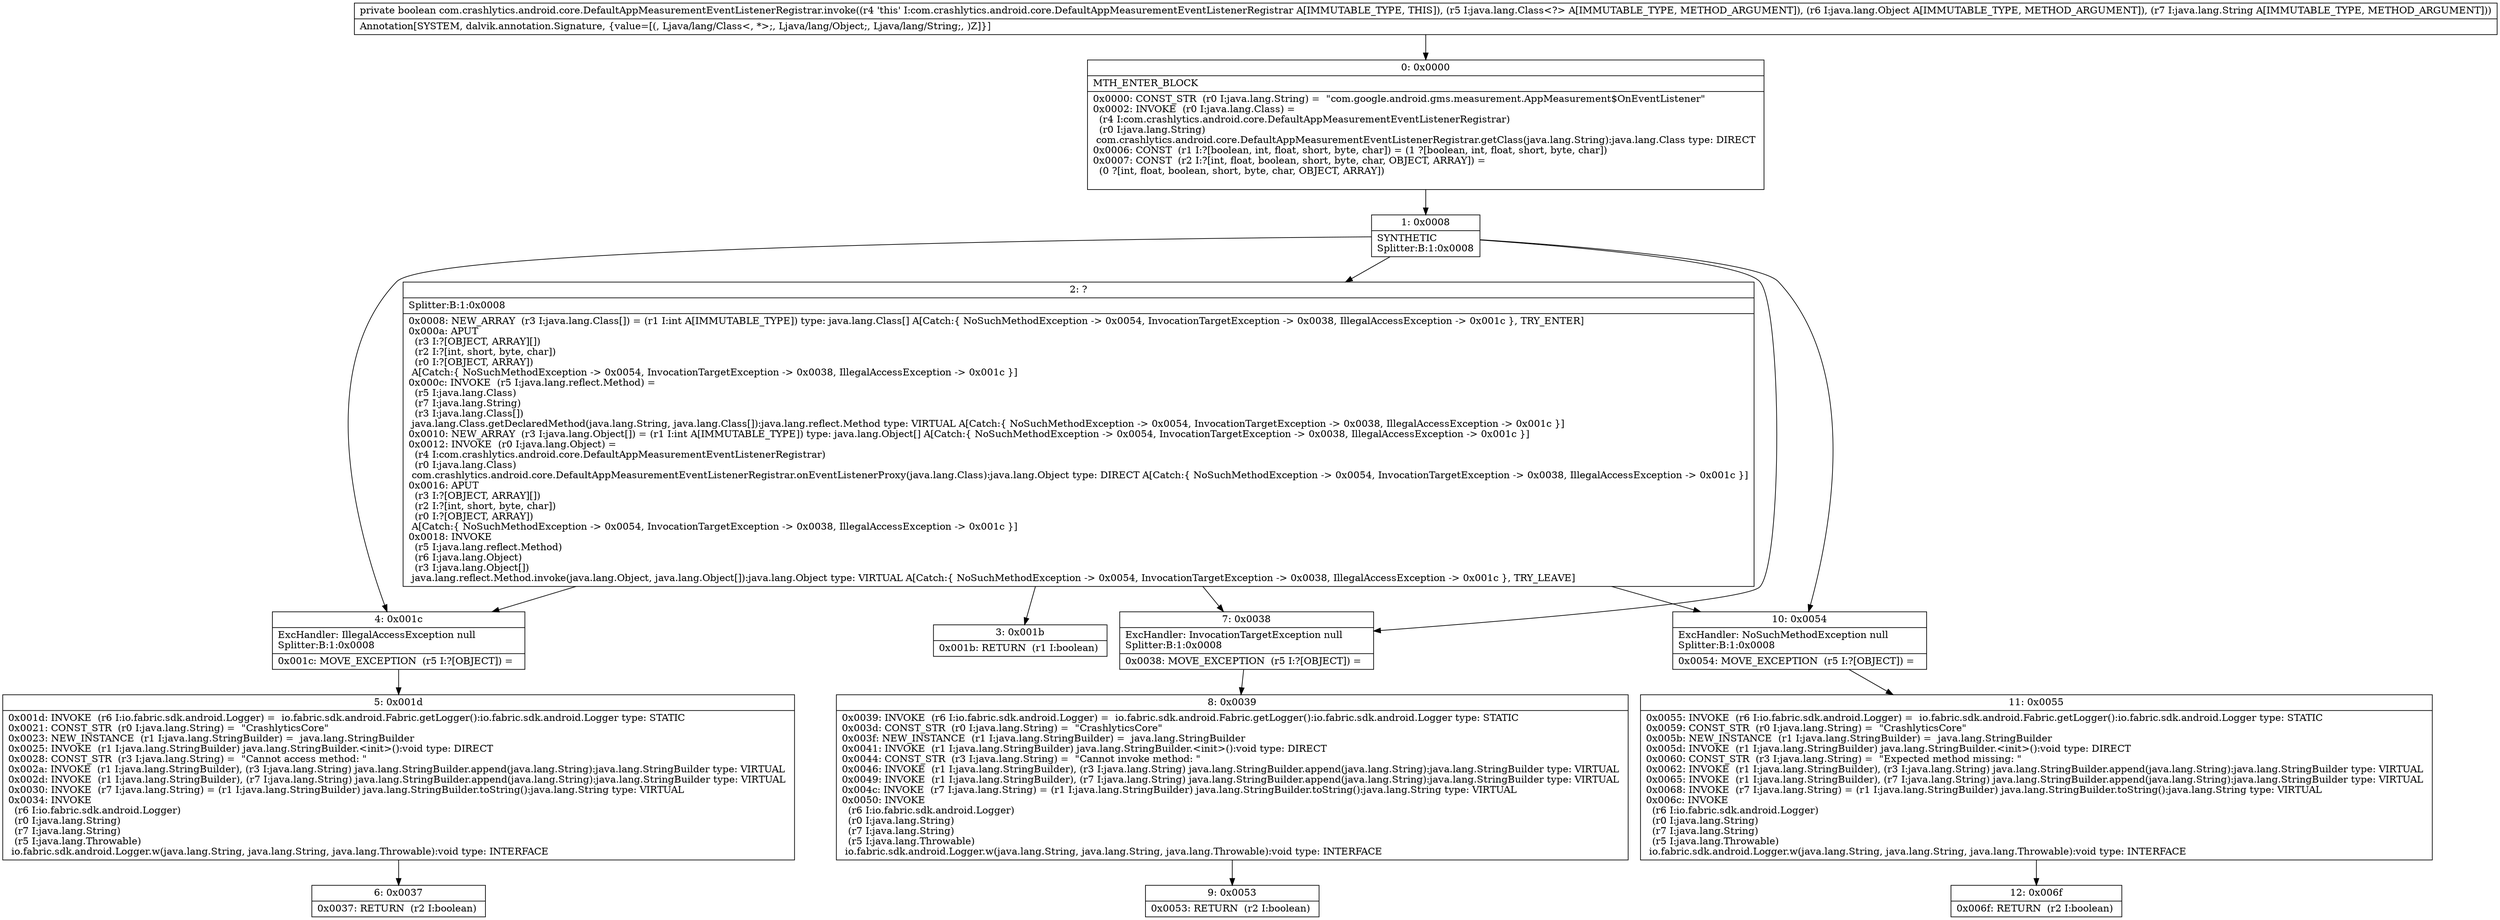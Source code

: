 digraph "CFG forcom.crashlytics.android.core.DefaultAppMeasurementEventListenerRegistrar.invoke(Ljava\/lang\/Class;Ljava\/lang\/Object;Ljava\/lang\/String;)Z" {
Node_0 [shape=record,label="{0\:\ 0x0000|MTH_ENTER_BLOCK\l|0x0000: CONST_STR  (r0 I:java.lang.String) =  \"com.google.android.gms.measurement.AppMeasurement$OnEventListener\" \l0x0002: INVOKE  (r0 I:java.lang.Class) = \l  (r4 I:com.crashlytics.android.core.DefaultAppMeasurementEventListenerRegistrar)\l  (r0 I:java.lang.String)\l com.crashlytics.android.core.DefaultAppMeasurementEventListenerRegistrar.getClass(java.lang.String):java.lang.Class type: DIRECT \l0x0006: CONST  (r1 I:?[boolean, int, float, short, byte, char]) = (1 ?[boolean, int, float, short, byte, char]) \l0x0007: CONST  (r2 I:?[int, float, boolean, short, byte, char, OBJECT, ARRAY]) = \l  (0 ?[int, float, boolean, short, byte, char, OBJECT, ARRAY])\l \l}"];
Node_1 [shape=record,label="{1\:\ 0x0008|SYNTHETIC\lSplitter:B:1:0x0008\l}"];
Node_2 [shape=record,label="{2\:\ ?|Splitter:B:1:0x0008\l|0x0008: NEW_ARRAY  (r3 I:java.lang.Class[]) = (r1 I:int A[IMMUTABLE_TYPE]) type: java.lang.Class[] A[Catch:\{ NoSuchMethodException \-\> 0x0054, InvocationTargetException \-\> 0x0038, IllegalAccessException \-\> 0x001c \}, TRY_ENTER]\l0x000a: APUT  \l  (r3 I:?[OBJECT, ARRAY][])\l  (r2 I:?[int, short, byte, char])\l  (r0 I:?[OBJECT, ARRAY])\l A[Catch:\{ NoSuchMethodException \-\> 0x0054, InvocationTargetException \-\> 0x0038, IllegalAccessException \-\> 0x001c \}]\l0x000c: INVOKE  (r5 I:java.lang.reflect.Method) = \l  (r5 I:java.lang.Class)\l  (r7 I:java.lang.String)\l  (r3 I:java.lang.Class[])\l java.lang.Class.getDeclaredMethod(java.lang.String, java.lang.Class[]):java.lang.reflect.Method type: VIRTUAL A[Catch:\{ NoSuchMethodException \-\> 0x0054, InvocationTargetException \-\> 0x0038, IllegalAccessException \-\> 0x001c \}]\l0x0010: NEW_ARRAY  (r3 I:java.lang.Object[]) = (r1 I:int A[IMMUTABLE_TYPE]) type: java.lang.Object[] A[Catch:\{ NoSuchMethodException \-\> 0x0054, InvocationTargetException \-\> 0x0038, IllegalAccessException \-\> 0x001c \}]\l0x0012: INVOKE  (r0 I:java.lang.Object) = \l  (r4 I:com.crashlytics.android.core.DefaultAppMeasurementEventListenerRegistrar)\l  (r0 I:java.lang.Class)\l com.crashlytics.android.core.DefaultAppMeasurementEventListenerRegistrar.onEventListenerProxy(java.lang.Class):java.lang.Object type: DIRECT A[Catch:\{ NoSuchMethodException \-\> 0x0054, InvocationTargetException \-\> 0x0038, IllegalAccessException \-\> 0x001c \}]\l0x0016: APUT  \l  (r3 I:?[OBJECT, ARRAY][])\l  (r2 I:?[int, short, byte, char])\l  (r0 I:?[OBJECT, ARRAY])\l A[Catch:\{ NoSuchMethodException \-\> 0x0054, InvocationTargetException \-\> 0x0038, IllegalAccessException \-\> 0x001c \}]\l0x0018: INVOKE  \l  (r5 I:java.lang.reflect.Method)\l  (r6 I:java.lang.Object)\l  (r3 I:java.lang.Object[])\l java.lang.reflect.Method.invoke(java.lang.Object, java.lang.Object[]):java.lang.Object type: VIRTUAL A[Catch:\{ NoSuchMethodException \-\> 0x0054, InvocationTargetException \-\> 0x0038, IllegalAccessException \-\> 0x001c \}, TRY_LEAVE]\l}"];
Node_3 [shape=record,label="{3\:\ 0x001b|0x001b: RETURN  (r1 I:boolean) \l}"];
Node_4 [shape=record,label="{4\:\ 0x001c|ExcHandler: IllegalAccessException null\lSplitter:B:1:0x0008\l|0x001c: MOVE_EXCEPTION  (r5 I:?[OBJECT]) =  \l}"];
Node_5 [shape=record,label="{5\:\ 0x001d|0x001d: INVOKE  (r6 I:io.fabric.sdk.android.Logger) =  io.fabric.sdk.android.Fabric.getLogger():io.fabric.sdk.android.Logger type: STATIC \l0x0021: CONST_STR  (r0 I:java.lang.String) =  \"CrashlyticsCore\" \l0x0023: NEW_INSTANCE  (r1 I:java.lang.StringBuilder) =  java.lang.StringBuilder \l0x0025: INVOKE  (r1 I:java.lang.StringBuilder) java.lang.StringBuilder.\<init\>():void type: DIRECT \l0x0028: CONST_STR  (r3 I:java.lang.String) =  \"Cannot access method: \" \l0x002a: INVOKE  (r1 I:java.lang.StringBuilder), (r3 I:java.lang.String) java.lang.StringBuilder.append(java.lang.String):java.lang.StringBuilder type: VIRTUAL \l0x002d: INVOKE  (r1 I:java.lang.StringBuilder), (r7 I:java.lang.String) java.lang.StringBuilder.append(java.lang.String):java.lang.StringBuilder type: VIRTUAL \l0x0030: INVOKE  (r7 I:java.lang.String) = (r1 I:java.lang.StringBuilder) java.lang.StringBuilder.toString():java.lang.String type: VIRTUAL \l0x0034: INVOKE  \l  (r6 I:io.fabric.sdk.android.Logger)\l  (r0 I:java.lang.String)\l  (r7 I:java.lang.String)\l  (r5 I:java.lang.Throwable)\l io.fabric.sdk.android.Logger.w(java.lang.String, java.lang.String, java.lang.Throwable):void type: INTERFACE \l}"];
Node_6 [shape=record,label="{6\:\ 0x0037|0x0037: RETURN  (r2 I:boolean) \l}"];
Node_7 [shape=record,label="{7\:\ 0x0038|ExcHandler: InvocationTargetException null\lSplitter:B:1:0x0008\l|0x0038: MOVE_EXCEPTION  (r5 I:?[OBJECT]) =  \l}"];
Node_8 [shape=record,label="{8\:\ 0x0039|0x0039: INVOKE  (r6 I:io.fabric.sdk.android.Logger) =  io.fabric.sdk.android.Fabric.getLogger():io.fabric.sdk.android.Logger type: STATIC \l0x003d: CONST_STR  (r0 I:java.lang.String) =  \"CrashlyticsCore\" \l0x003f: NEW_INSTANCE  (r1 I:java.lang.StringBuilder) =  java.lang.StringBuilder \l0x0041: INVOKE  (r1 I:java.lang.StringBuilder) java.lang.StringBuilder.\<init\>():void type: DIRECT \l0x0044: CONST_STR  (r3 I:java.lang.String) =  \"Cannot invoke method: \" \l0x0046: INVOKE  (r1 I:java.lang.StringBuilder), (r3 I:java.lang.String) java.lang.StringBuilder.append(java.lang.String):java.lang.StringBuilder type: VIRTUAL \l0x0049: INVOKE  (r1 I:java.lang.StringBuilder), (r7 I:java.lang.String) java.lang.StringBuilder.append(java.lang.String):java.lang.StringBuilder type: VIRTUAL \l0x004c: INVOKE  (r7 I:java.lang.String) = (r1 I:java.lang.StringBuilder) java.lang.StringBuilder.toString():java.lang.String type: VIRTUAL \l0x0050: INVOKE  \l  (r6 I:io.fabric.sdk.android.Logger)\l  (r0 I:java.lang.String)\l  (r7 I:java.lang.String)\l  (r5 I:java.lang.Throwable)\l io.fabric.sdk.android.Logger.w(java.lang.String, java.lang.String, java.lang.Throwable):void type: INTERFACE \l}"];
Node_9 [shape=record,label="{9\:\ 0x0053|0x0053: RETURN  (r2 I:boolean) \l}"];
Node_10 [shape=record,label="{10\:\ 0x0054|ExcHandler: NoSuchMethodException null\lSplitter:B:1:0x0008\l|0x0054: MOVE_EXCEPTION  (r5 I:?[OBJECT]) =  \l}"];
Node_11 [shape=record,label="{11\:\ 0x0055|0x0055: INVOKE  (r6 I:io.fabric.sdk.android.Logger) =  io.fabric.sdk.android.Fabric.getLogger():io.fabric.sdk.android.Logger type: STATIC \l0x0059: CONST_STR  (r0 I:java.lang.String) =  \"CrashlyticsCore\" \l0x005b: NEW_INSTANCE  (r1 I:java.lang.StringBuilder) =  java.lang.StringBuilder \l0x005d: INVOKE  (r1 I:java.lang.StringBuilder) java.lang.StringBuilder.\<init\>():void type: DIRECT \l0x0060: CONST_STR  (r3 I:java.lang.String) =  \"Expected method missing: \" \l0x0062: INVOKE  (r1 I:java.lang.StringBuilder), (r3 I:java.lang.String) java.lang.StringBuilder.append(java.lang.String):java.lang.StringBuilder type: VIRTUAL \l0x0065: INVOKE  (r1 I:java.lang.StringBuilder), (r7 I:java.lang.String) java.lang.StringBuilder.append(java.lang.String):java.lang.StringBuilder type: VIRTUAL \l0x0068: INVOKE  (r7 I:java.lang.String) = (r1 I:java.lang.StringBuilder) java.lang.StringBuilder.toString():java.lang.String type: VIRTUAL \l0x006c: INVOKE  \l  (r6 I:io.fabric.sdk.android.Logger)\l  (r0 I:java.lang.String)\l  (r7 I:java.lang.String)\l  (r5 I:java.lang.Throwable)\l io.fabric.sdk.android.Logger.w(java.lang.String, java.lang.String, java.lang.Throwable):void type: INTERFACE \l}"];
Node_12 [shape=record,label="{12\:\ 0x006f|0x006f: RETURN  (r2 I:boolean) \l}"];
MethodNode[shape=record,label="{private boolean com.crashlytics.android.core.DefaultAppMeasurementEventListenerRegistrar.invoke((r4 'this' I:com.crashlytics.android.core.DefaultAppMeasurementEventListenerRegistrar A[IMMUTABLE_TYPE, THIS]), (r5 I:java.lang.Class\<?\> A[IMMUTABLE_TYPE, METHOD_ARGUMENT]), (r6 I:java.lang.Object A[IMMUTABLE_TYPE, METHOD_ARGUMENT]), (r7 I:java.lang.String A[IMMUTABLE_TYPE, METHOD_ARGUMENT]))  | Annotation[SYSTEM, dalvik.annotation.Signature, \{value=[(, Ljava\/lang\/Class\<, *\>;, Ljava\/lang\/Object;, Ljava\/lang\/String;, )Z]\}]\l}"];
MethodNode -> Node_0;
Node_0 -> Node_1;
Node_1 -> Node_2;
Node_1 -> Node_10;
Node_1 -> Node_7;
Node_1 -> Node_4;
Node_2 -> Node_3;
Node_2 -> Node_10;
Node_2 -> Node_7;
Node_2 -> Node_4;
Node_4 -> Node_5;
Node_5 -> Node_6;
Node_7 -> Node_8;
Node_8 -> Node_9;
Node_10 -> Node_11;
Node_11 -> Node_12;
}

